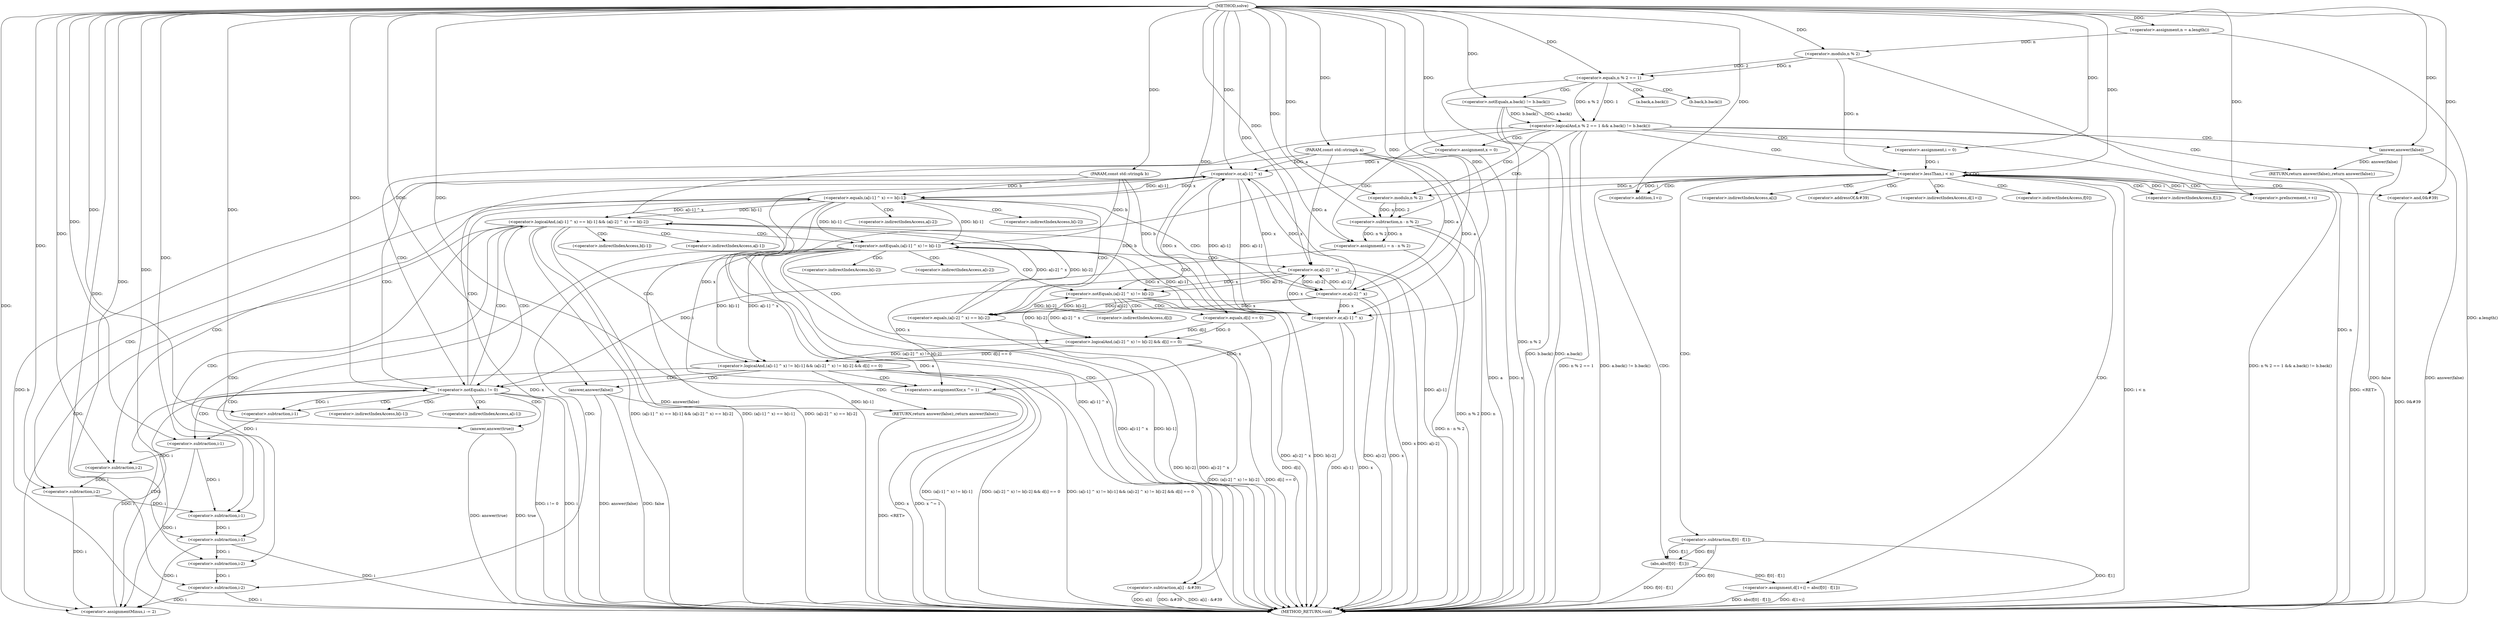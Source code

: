 digraph "solve" {  
"1000119" [label = "(METHOD,solve)" ]
"1000269" [label = "(METHOD_RETURN,void)" ]
"1000120" [label = "(PARAM,const std::string& a)" ]
"1000121" [label = "(PARAM,const std::string& b)" ]
"1000124" [label = "(<operator>.assignment,n = a.length())" ]
"1000177" [label = "(<operator>.assignment,x = 0)" ]
"1000267" [label = "(answer,answer(true))" ]
"1000128" [label = "(<operator>.logicalAnd,n % 2 == 1 && a.back() != b.back())" ]
"1000137" [label = "(RETURN,return answer(false);,return answer(false);)" ]
"1000144" [label = "(<operator>.assignment,i = 0)" ]
"1000147" [label = "(<operator>.lessThan,i < n)" ]
"1000150" [label = "(<operator>.preIncrement,++i)" ]
"1000182" [label = "(<operator>.assignment,i = n - n % 2)" ]
"1000189" [label = "(<operator>.notEquals,i != 0)" ]
"1000192" [label = "(<operator>.assignmentMinus,i -= 2)" ]
"1000138" [label = "(answer,answer(false))" ]
"1000153" [label = "(<operator>.subtraction,a[i] - &#39)" ]
"1000159" [label = "(<operator>.and,0&#39)" ]
"1000162" [label = "(<operator>.assignment,d[1+i] = abs(f[0] - f[1]))" ]
"1000264" [label = "(RETURN,return answer(false);,return answer(false);)" ]
"1000129" [label = "(<operator>.equals,n % 2 == 1)" ]
"1000134" [label = "(<operator>.notEquals,a.back() != b.back())" ]
"1000184" [label = "(<operator>.subtraction,n - n % 2)" ]
"1000197" [label = "(<operator>.logicalAnd,(a[i-1] ^ x) == b[i-1] && (a[i-2] ^ x) == b[i-2])" ]
"1000226" [label = "(<operator>.logicalAnd,(a[i-1] ^ x) != b[i-1] && (a[i-2] ^ x) != b[i-2] && d[i] == 0)" ]
"1000265" [label = "(answer,answer(false))" ]
"1000130" [label = "(<operator>.modulo,n % 2)" ]
"1000168" [label = "(abs,abs(f[0] - f[1]))" ]
"1000186" [label = "(<operator>.modulo,n % 2)" ]
"1000260" [label = "(<operators>.assignmentXor,x ^= 1)" ]
"1000165" [label = "(<operator>.addition,1+i)" ]
"1000169" [label = "(<operator>.subtraction,f[0] - f[1])" ]
"1000198" [label = "(<operator>.equals,(a[i-1] ^ x) == b[i-1])" ]
"1000211" [label = "(<operator>.equals,(a[i-2] ^ x) == b[i-2])" ]
"1000227" [label = "(<operator>.notEquals,(a[i-1] ^ x) != b[i-1])" ]
"1000240" [label = "(<operator>.logicalAnd,(a[i-2] ^ x) != b[i-2] && d[i] == 0)" ]
"1000199" [label = "(<operator>.or,a[i-1] ^ x)" ]
"1000212" [label = "(<operator>.or,a[i-2] ^ x)" ]
"1000228" [label = "(<operator>.or,a[i-1] ^ x)" ]
"1000241" [label = "(<operator>.notEquals,(a[i-2] ^ x) != b[i-2])" ]
"1000254" [label = "(<operator>.equals,d[i] == 0)" ]
"1000208" [label = "(<operator>.subtraction,i-1)" ]
"1000221" [label = "(<operator>.subtraction,i-2)" ]
"1000237" [label = "(<operator>.subtraction,i-1)" ]
"1000242" [label = "(<operator>.or,a[i-2] ^ x)" ]
"1000202" [label = "(<operator>.subtraction,i-1)" ]
"1000215" [label = "(<operator>.subtraction,i-2)" ]
"1000231" [label = "(<operator>.subtraction,i-1)" ]
"1000251" [label = "(<operator>.subtraction,i-2)" ]
"1000245" [label = "(<operator>.subtraction,i-2)" ]
"1000135" [label = "(a.back,a.back())" ]
"1000136" [label = "(b.back,b.back())" ]
"1000154" [label = "(<operator>.indirectIndexAccess,a[i])" ]
"1000157" [label = "(<operator>.addressOf,&#39)" ]
"1000163" [label = "(<operator>.indirectIndexAccess,d[1+i])" ]
"1000170" [label = "(<operator>.indirectIndexAccess,f[0])" ]
"1000173" [label = "(<operator>.indirectIndexAccess,f[1])" ]
"1000206" [label = "(<operator>.indirectIndexAccess,b[i-1])" ]
"1000219" [label = "(<operator>.indirectIndexAccess,b[i-2])" ]
"1000235" [label = "(<operator>.indirectIndexAccess,b[i-1])" ]
"1000200" [label = "(<operator>.indirectIndexAccess,a[i-1])" ]
"1000213" [label = "(<operator>.indirectIndexAccess,a[i-2])" ]
"1000229" [label = "(<operator>.indirectIndexAccess,a[i-1])" ]
"1000249" [label = "(<operator>.indirectIndexAccess,b[i-2])" ]
"1000255" [label = "(<operator>.indirectIndexAccess,d[i])" ]
"1000243" [label = "(<operator>.indirectIndexAccess,a[i-2])" ]
  "1000120" -> "1000269"  [ label = "DDG: a"] 
  "1000121" -> "1000269"  [ label = "DDG: b"] 
  "1000124" -> "1000269"  [ label = "DDG: a.length()"] 
  "1000130" -> "1000269"  [ label = "DDG: n"] 
  "1000129" -> "1000269"  [ label = "DDG: n % 2"] 
  "1000128" -> "1000269"  [ label = "DDG: n % 2 == 1"] 
  "1000134" -> "1000269"  [ label = "DDG: a.back()"] 
  "1000134" -> "1000269"  [ label = "DDG: b.back()"] 
  "1000128" -> "1000269"  [ label = "DDG: a.back() != b.back()"] 
  "1000128" -> "1000269"  [ label = "DDG: n % 2 == 1 && a.back() != b.back()"] 
  "1000147" -> "1000269"  [ label = "DDG: i < n"] 
  "1000177" -> "1000269"  [ label = "DDG: x"] 
  "1000184" -> "1000269"  [ label = "DDG: n"] 
  "1000184" -> "1000269"  [ label = "DDG: n % 2"] 
  "1000182" -> "1000269"  [ label = "DDG: n - n % 2"] 
  "1000189" -> "1000269"  [ label = "DDG: i"] 
  "1000189" -> "1000269"  [ label = "DDG: i != 0"] 
  "1000267" -> "1000269"  [ label = "DDG: answer(true)"] 
  "1000199" -> "1000269"  [ label = "DDG: a[i-1]"] 
  "1000199" -> "1000269"  [ label = "DDG: x"] 
  "1000198" -> "1000269"  [ label = "DDG: a[i-1] ^ x"] 
  "1000198" -> "1000269"  [ label = "DDG: b[i-1]"] 
  "1000197" -> "1000269"  [ label = "DDG: (a[i-1] ^ x) == b[i-1]"] 
  "1000212" -> "1000269"  [ label = "DDG: a[i-2]"] 
  "1000212" -> "1000269"  [ label = "DDG: x"] 
  "1000211" -> "1000269"  [ label = "DDG: a[i-2] ^ x"] 
  "1000211" -> "1000269"  [ label = "DDG: b[i-2]"] 
  "1000197" -> "1000269"  [ label = "DDG: (a[i-2] ^ x) == b[i-2]"] 
  "1000197" -> "1000269"  [ label = "DDG: (a[i-1] ^ x) == b[i-1] && (a[i-2] ^ x) == b[i-2]"] 
  "1000228" -> "1000269"  [ label = "DDG: a[i-1]"] 
  "1000228" -> "1000269"  [ label = "DDG: x"] 
  "1000227" -> "1000269"  [ label = "DDG: a[i-1] ^ x"] 
  "1000237" -> "1000269"  [ label = "DDG: i"] 
  "1000227" -> "1000269"  [ label = "DDG: b[i-1]"] 
  "1000226" -> "1000269"  [ label = "DDG: (a[i-1] ^ x) != b[i-1]"] 
  "1000242" -> "1000269"  [ label = "DDG: a[i-2]"] 
  "1000242" -> "1000269"  [ label = "DDG: x"] 
  "1000241" -> "1000269"  [ label = "DDG: a[i-2] ^ x"] 
  "1000251" -> "1000269"  [ label = "DDG: i"] 
  "1000241" -> "1000269"  [ label = "DDG: b[i-2]"] 
  "1000240" -> "1000269"  [ label = "DDG: (a[i-2] ^ x) != b[i-2]"] 
  "1000254" -> "1000269"  [ label = "DDG: d[i]"] 
  "1000240" -> "1000269"  [ label = "DDG: d[i] == 0"] 
  "1000226" -> "1000269"  [ label = "DDG: (a[i-2] ^ x) != b[i-2] && d[i] == 0"] 
  "1000226" -> "1000269"  [ label = "DDG: (a[i-1] ^ x) != b[i-1] && (a[i-2] ^ x) != b[i-2] && d[i] == 0"] 
  "1000265" -> "1000269"  [ label = "DDG: false"] 
  "1000265" -> "1000269"  [ label = "DDG: answer(false)"] 
  "1000260" -> "1000269"  [ label = "DDG: x"] 
  "1000260" -> "1000269"  [ label = "DDG: x ^= 1"] 
  "1000153" -> "1000269"  [ label = "DDG: a[i]"] 
  "1000153" -> "1000269"  [ label = "DDG: &#39"] 
  "1000153" -> "1000269"  [ label = "DDG: a[i] - &#39"] 
  "1000159" -> "1000269"  [ label = "DDG: 0&#39"] 
  "1000162" -> "1000269"  [ label = "DDG: d[1+i]"] 
  "1000169" -> "1000269"  [ label = "DDG: f[0]"] 
  "1000169" -> "1000269"  [ label = "DDG: f[1]"] 
  "1000168" -> "1000269"  [ label = "DDG: f[0] - f[1]"] 
  "1000162" -> "1000269"  [ label = "DDG: abs(f[0] - f[1])"] 
  "1000138" -> "1000269"  [ label = "DDG: false"] 
  "1000138" -> "1000269"  [ label = "DDG: answer(false)"] 
  "1000264" -> "1000269"  [ label = "DDG: <RET>"] 
  "1000137" -> "1000269"  [ label = "DDG: <RET>"] 
  "1000267" -> "1000269"  [ label = "DDG: true"] 
  "1000119" -> "1000120"  [ label = "DDG: "] 
  "1000119" -> "1000121"  [ label = "DDG: "] 
  "1000119" -> "1000124"  [ label = "DDG: "] 
  "1000119" -> "1000177"  [ label = "DDG: "] 
  "1000138" -> "1000137"  [ label = "DDG: answer(false)"] 
  "1000119" -> "1000144"  [ label = "DDG: "] 
  "1000184" -> "1000182"  [ label = "DDG: n % 2"] 
  "1000184" -> "1000182"  [ label = "DDG: n"] 
  "1000119" -> "1000192"  [ label = "DDG: "] 
  "1000119" -> "1000267"  [ label = "DDG: "] 
  "1000129" -> "1000128"  [ label = "DDG: 1"] 
  "1000129" -> "1000128"  [ label = "DDG: n % 2"] 
  "1000134" -> "1000128"  [ label = "DDG: b.back()"] 
  "1000134" -> "1000128"  [ label = "DDG: a.back()"] 
  "1000144" -> "1000147"  [ label = "DDG: i"] 
  "1000150" -> "1000147"  [ label = "DDG: i"] 
  "1000119" -> "1000147"  [ label = "DDG: "] 
  "1000130" -> "1000147"  [ label = "DDG: n"] 
  "1000119" -> "1000150"  [ label = "DDG: "] 
  "1000147" -> "1000150"  [ label = "DDG: i"] 
  "1000168" -> "1000162"  [ label = "DDG: f[0] - f[1]"] 
  "1000119" -> "1000182"  [ label = "DDG: "] 
  "1000182" -> "1000189"  [ label = "DDG: i"] 
  "1000192" -> "1000189"  [ label = "DDG: i"] 
  "1000119" -> "1000189"  [ label = "DDG: "] 
  "1000208" -> "1000192"  [ label = "DDG: i"] 
  "1000221" -> "1000192"  [ label = "DDG: i"] 
  "1000237" -> "1000192"  [ label = "DDG: i"] 
  "1000251" -> "1000192"  [ label = "DDG: i"] 
  "1000265" -> "1000264"  [ label = "DDG: answer(false)"] 
  "1000130" -> "1000129"  [ label = "DDG: 2"] 
  "1000130" -> "1000129"  [ label = "DDG: n"] 
  "1000119" -> "1000129"  [ label = "DDG: "] 
  "1000119" -> "1000134"  [ label = "DDG: "] 
  "1000119" -> "1000138"  [ label = "DDG: "] 
  "1000120" -> "1000153"  [ label = "DDG: a"] 
  "1000119" -> "1000159"  [ label = "DDG: "] 
  "1000186" -> "1000184"  [ label = "DDG: n"] 
  "1000119" -> "1000184"  [ label = "DDG: "] 
  "1000186" -> "1000184"  [ label = "DDG: 2"] 
  "1000124" -> "1000130"  [ label = "DDG: n"] 
  "1000119" -> "1000130"  [ label = "DDG: "] 
  "1000169" -> "1000168"  [ label = "DDG: f[0]"] 
  "1000169" -> "1000168"  [ label = "DDG: f[1]"] 
  "1000147" -> "1000186"  [ label = "DDG: n"] 
  "1000119" -> "1000186"  [ label = "DDG: "] 
  "1000198" -> "1000197"  [ label = "DDG: b[i-1]"] 
  "1000198" -> "1000197"  [ label = "DDG: a[i-1] ^ x"] 
  "1000211" -> "1000197"  [ label = "DDG: a[i-2] ^ x"] 
  "1000211" -> "1000197"  [ label = "DDG: b[i-2]"] 
  "1000227" -> "1000226"  [ label = "DDG: b[i-1]"] 
  "1000227" -> "1000226"  [ label = "DDG: a[i-1] ^ x"] 
  "1000240" -> "1000226"  [ label = "DDG: d[i] == 0"] 
  "1000240" -> "1000226"  [ label = "DDG: (a[i-2] ^ x) != b[i-2]"] 
  "1000119" -> "1000265"  [ label = "DDG: "] 
  "1000119" -> "1000165"  [ label = "DDG: "] 
  "1000147" -> "1000165"  [ label = "DDG: i"] 
  "1000199" -> "1000198"  [ label = "DDG: a[i-1]"] 
  "1000199" -> "1000198"  [ label = "DDG: x"] 
  "1000227" -> "1000198"  [ label = "DDG: b[i-1]"] 
  "1000121" -> "1000198"  [ label = "DDG: b"] 
  "1000212" -> "1000211"  [ label = "DDG: x"] 
  "1000212" -> "1000211"  [ label = "DDG: a[i-2]"] 
  "1000241" -> "1000211"  [ label = "DDG: b[i-2]"] 
  "1000121" -> "1000211"  [ label = "DDG: b"] 
  "1000228" -> "1000227"  [ label = "DDG: x"] 
  "1000228" -> "1000227"  [ label = "DDG: a[i-1]"] 
  "1000198" -> "1000227"  [ label = "DDG: b[i-1]"] 
  "1000121" -> "1000227"  [ label = "DDG: b"] 
  "1000241" -> "1000240"  [ label = "DDG: a[i-2] ^ x"] 
  "1000241" -> "1000240"  [ label = "DDG: b[i-2]"] 
  "1000254" -> "1000240"  [ label = "DDG: d[i]"] 
  "1000254" -> "1000240"  [ label = "DDG: 0"] 
  "1000228" -> "1000260"  [ label = "DDG: x"] 
  "1000242" -> "1000260"  [ label = "DDG: x"] 
  "1000119" -> "1000260"  [ label = "DDG: "] 
  "1000228" -> "1000199"  [ label = "DDG: a[i-1]"] 
  "1000120" -> "1000199"  [ label = "DDG: a"] 
  "1000177" -> "1000199"  [ label = "DDG: x"] 
  "1000212" -> "1000199"  [ label = "DDG: x"] 
  "1000260" -> "1000199"  [ label = "DDG: x"] 
  "1000119" -> "1000199"  [ label = "DDG: "] 
  "1000242" -> "1000212"  [ label = "DDG: a[i-2]"] 
  "1000120" -> "1000212"  [ label = "DDG: a"] 
  "1000199" -> "1000212"  [ label = "DDG: x"] 
  "1000119" -> "1000212"  [ label = "DDG: "] 
  "1000199" -> "1000228"  [ label = "DDG: a[i-1]"] 
  "1000120" -> "1000228"  [ label = "DDG: a"] 
  "1000199" -> "1000228"  [ label = "DDG: x"] 
  "1000212" -> "1000228"  [ label = "DDG: x"] 
  "1000119" -> "1000228"  [ label = "DDG: "] 
  "1000242" -> "1000241"  [ label = "DDG: x"] 
  "1000242" -> "1000241"  [ label = "DDG: a[i-2]"] 
  "1000211" -> "1000241"  [ label = "DDG: b[i-2]"] 
  "1000121" -> "1000241"  [ label = "DDG: b"] 
  "1000119" -> "1000254"  [ label = "DDG: "] 
  "1000202" -> "1000208"  [ label = "DDG: i"] 
  "1000119" -> "1000208"  [ label = "DDG: "] 
  "1000215" -> "1000221"  [ label = "DDG: i"] 
  "1000119" -> "1000221"  [ label = "DDG: "] 
  "1000231" -> "1000237"  [ label = "DDG: i"] 
  "1000119" -> "1000237"  [ label = "DDG: "] 
  "1000212" -> "1000242"  [ label = "DDG: a[i-2]"] 
  "1000120" -> "1000242"  [ label = "DDG: a"] 
  "1000228" -> "1000242"  [ label = "DDG: x"] 
  "1000119" -> "1000242"  [ label = "DDG: "] 
  "1000189" -> "1000202"  [ label = "DDG: i"] 
  "1000119" -> "1000202"  [ label = "DDG: "] 
  "1000208" -> "1000215"  [ label = "DDG: i"] 
  "1000119" -> "1000215"  [ label = "DDG: "] 
  "1000208" -> "1000231"  [ label = "DDG: i"] 
  "1000221" -> "1000231"  [ label = "DDG: i"] 
  "1000119" -> "1000231"  [ label = "DDG: "] 
  "1000245" -> "1000251"  [ label = "DDG: i"] 
  "1000119" -> "1000251"  [ label = "DDG: "] 
  "1000237" -> "1000245"  [ label = "DDG: i"] 
  "1000119" -> "1000245"  [ label = "DDG: "] 
  "1000128" -> "1000182"  [ label = "CDG: "] 
  "1000128" -> "1000144"  [ label = "CDG: "] 
  "1000128" -> "1000138"  [ label = "CDG: "] 
  "1000128" -> "1000186"  [ label = "CDG: "] 
  "1000128" -> "1000189"  [ label = "CDG: "] 
  "1000128" -> "1000137"  [ label = "CDG: "] 
  "1000128" -> "1000147"  [ label = "CDG: "] 
  "1000128" -> "1000184"  [ label = "CDG: "] 
  "1000128" -> "1000177"  [ label = "CDG: "] 
  "1000147" -> "1000150"  [ label = "CDG: "] 
  "1000147" -> "1000165"  [ label = "CDG: "] 
  "1000147" -> "1000157"  [ label = "CDG: "] 
  "1000147" -> "1000154"  [ label = "CDG: "] 
  "1000147" -> "1000153"  [ label = "CDG: "] 
  "1000147" -> "1000169"  [ label = "CDG: "] 
  "1000147" -> "1000163"  [ label = "CDG: "] 
  "1000147" -> "1000168"  [ label = "CDG: "] 
  "1000147" -> "1000159"  [ label = "CDG: "] 
  "1000147" -> "1000173"  [ label = "CDG: "] 
  "1000147" -> "1000147"  [ label = "CDG: "] 
  "1000147" -> "1000170"  [ label = "CDG: "] 
  "1000147" -> "1000162"  [ label = "CDG: "] 
  "1000189" -> "1000200"  [ label = "CDG: "] 
  "1000189" -> "1000208"  [ label = "CDG: "] 
  "1000189" -> "1000199"  [ label = "CDG: "] 
  "1000189" -> "1000197"  [ label = "CDG: "] 
  "1000189" -> "1000206"  [ label = "CDG: "] 
  "1000189" -> "1000198"  [ label = "CDG: "] 
  "1000189" -> "1000267"  [ label = "CDG: "] 
  "1000189" -> "1000202"  [ label = "CDG: "] 
  "1000129" -> "1000135"  [ label = "CDG: "] 
  "1000129" -> "1000136"  [ label = "CDG: "] 
  "1000129" -> "1000134"  [ label = "CDG: "] 
  "1000197" -> "1000227"  [ label = "CDG: "] 
  "1000197" -> "1000235"  [ label = "CDG: "] 
  "1000197" -> "1000192"  [ label = "CDG: "] 
  "1000197" -> "1000226"  [ label = "CDG: "] 
  "1000197" -> "1000229"  [ label = "CDG: "] 
  "1000197" -> "1000189"  [ label = "CDG: "] 
  "1000197" -> "1000237"  [ label = "CDG: "] 
  "1000197" -> "1000231"  [ label = "CDG: "] 
  "1000197" -> "1000228"  [ label = "CDG: "] 
  "1000226" -> "1000260"  [ label = "CDG: "] 
  "1000226" -> "1000192"  [ label = "CDG: "] 
  "1000226" -> "1000265"  [ label = "CDG: "] 
  "1000226" -> "1000189"  [ label = "CDG: "] 
  "1000226" -> "1000264"  [ label = "CDG: "] 
  "1000198" -> "1000211"  [ label = "CDG: "] 
  "1000198" -> "1000221"  [ label = "CDG: "] 
  "1000198" -> "1000219"  [ label = "CDG: "] 
  "1000198" -> "1000213"  [ label = "CDG: "] 
  "1000198" -> "1000212"  [ label = "CDG: "] 
  "1000198" -> "1000215"  [ label = "CDG: "] 
  "1000227" -> "1000243"  [ label = "CDG: "] 
  "1000227" -> "1000251"  [ label = "CDG: "] 
  "1000227" -> "1000242"  [ label = "CDG: "] 
  "1000227" -> "1000240"  [ label = "CDG: "] 
  "1000227" -> "1000245"  [ label = "CDG: "] 
  "1000227" -> "1000249"  [ label = "CDG: "] 
  "1000227" -> "1000241"  [ label = "CDG: "] 
  "1000241" -> "1000255"  [ label = "CDG: "] 
  "1000241" -> "1000254"  [ label = "CDG: "] 
}
